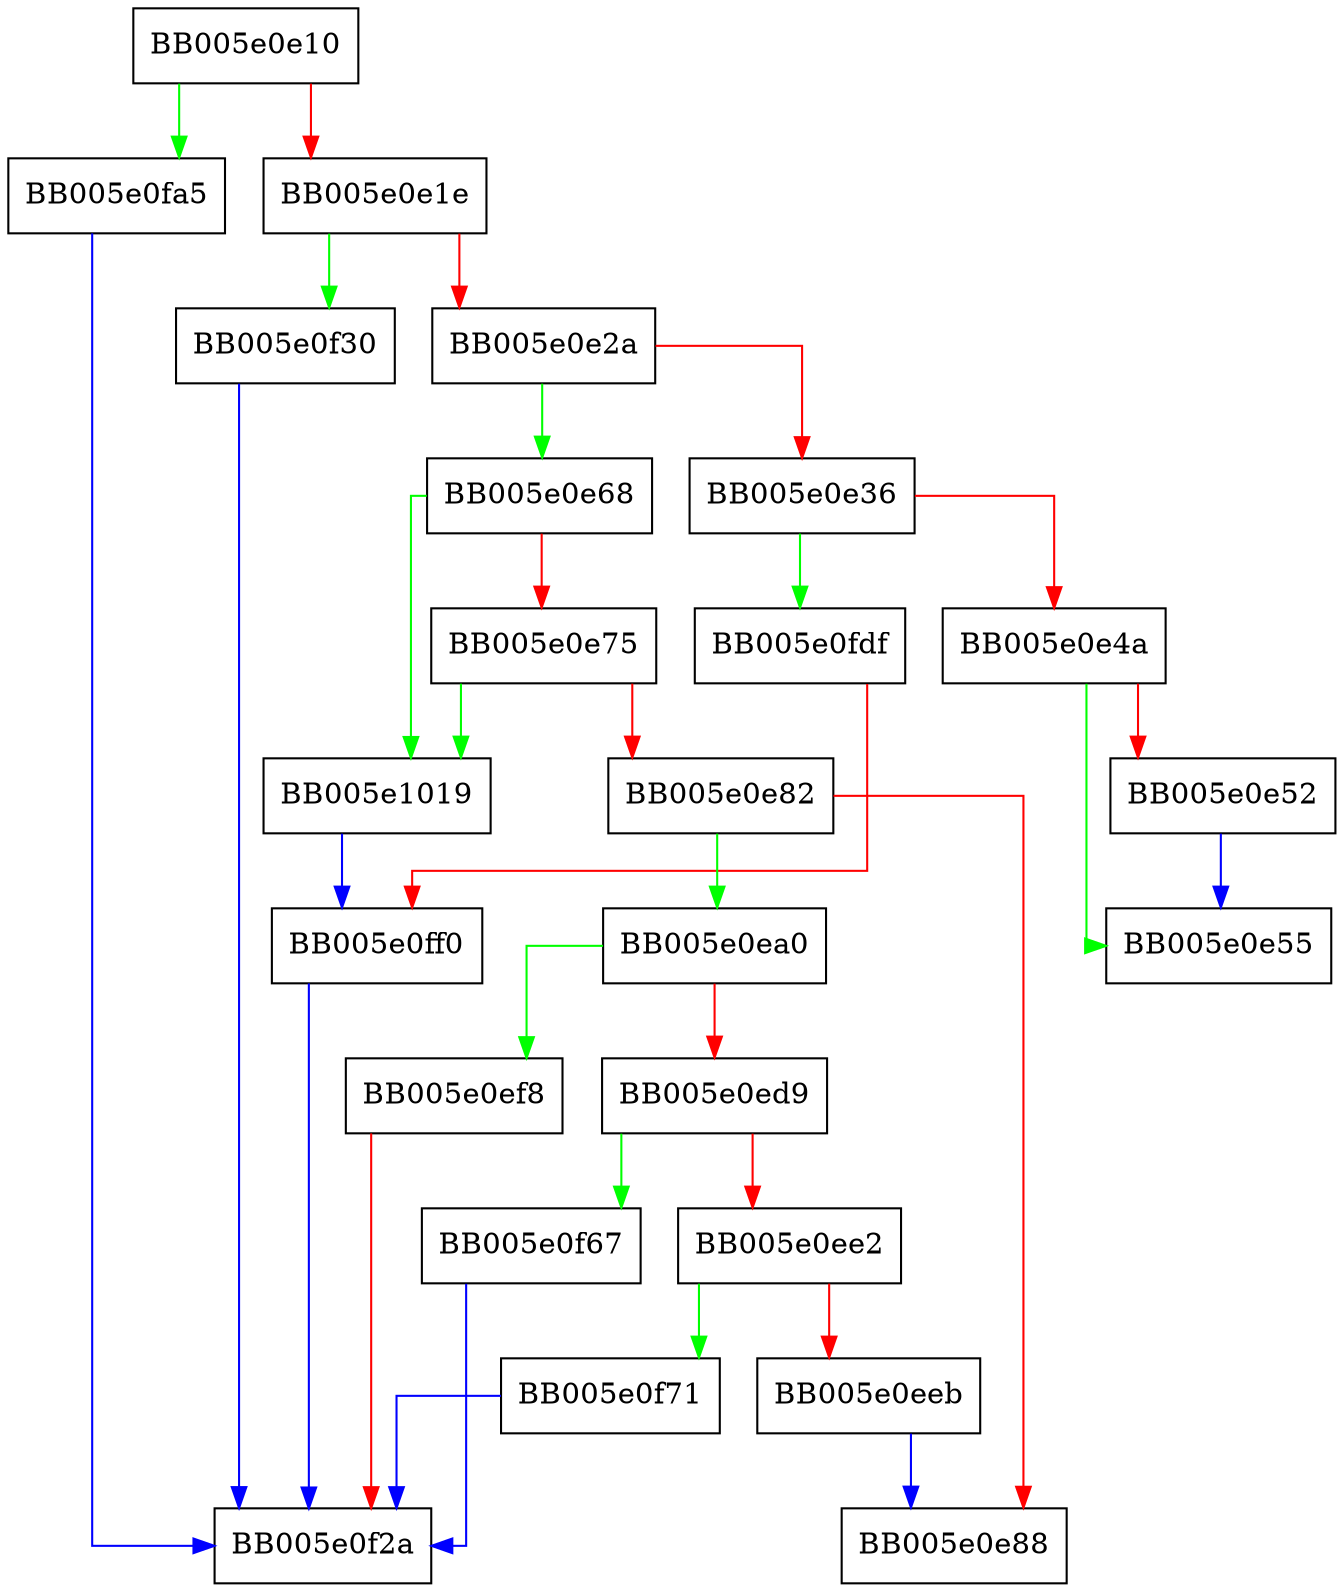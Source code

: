 digraph EVP_PKEY_verify_recover {
  node [shape="box"];
  graph [splines=ortho];
  BB005e0e10 -> BB005e0fa5 [color="green"];
  BB005e0e10 -> BB005e0e1e [color="red"];
  BB005e0e1e -> BB005e0f30 [color="green"];
  BB005e0e1e -> BB005e0e2a [color="red"];
  BB005e0e2a -> BB005e0e68 [color="green"];
  BB005e0e2a -> BB005e0e36 [color="red"];
  BB005e0e36 -> BB005e0fdf [color="green"];
  BB005e0e36 -> BB005e0e4a [color="red"];
  BB005e0e4a -> BB005e0e55 [color="green"];
  BB005e0e4a -> BB005e0e52 [color="red"];
  BB005e0e52 -> BB005e0e55 [color="blue"];
  BB005e0e68 -> BB005e1019 [color="green"];
  BB005e0e68 -> BB005e0e75 [color="red"];
  BB005e0e75 -> BB005e1019 [color="green"];
  BB005e0e75 -> BB005e0e82 [color="red"];
  BB005e0e82 -> BB005e0ea0 [color="green"];
  BB005e0e82 -> BB005e0e88 [color="red"];
  BB005e0ea0 -> BB005e0ef8 [color="green"];
  BB005e0ea0 -> BB005e0ed9 [color="red"];
  BB005e0ed9 -> BB005e0f67 [color="green"];
  BB005e0ed9 -> BB005e0ee2 [color="red"];
  BB005e0ee2 -> BB005e0f71 [color="green"];
  BB005e0ee2 -> BB005e0eeb [color="red"];
  BB005e0eeb -> BB005e0e88 [color="blue"];
  BB005e0ef8 -> BB005e0f2a [color="red"];
  BB005e0f30 -> BB005e0f2a [color="blue"];
  BB005e0f67 -> BB005e0f2a [color="blue"];
  BB005e0f71 -> BB005e0f2a [color="blue"];
  BB005e0fa5 -> BB005e0f2a [color="blue"];
  BB005e0fdf -> BB005e0ff0 [color="red"];
  BB005e0ff0 -> BB005e0f2a [color="blue"];
  BB005e1019 -> BB005e0ff0 [color="blue"];
}